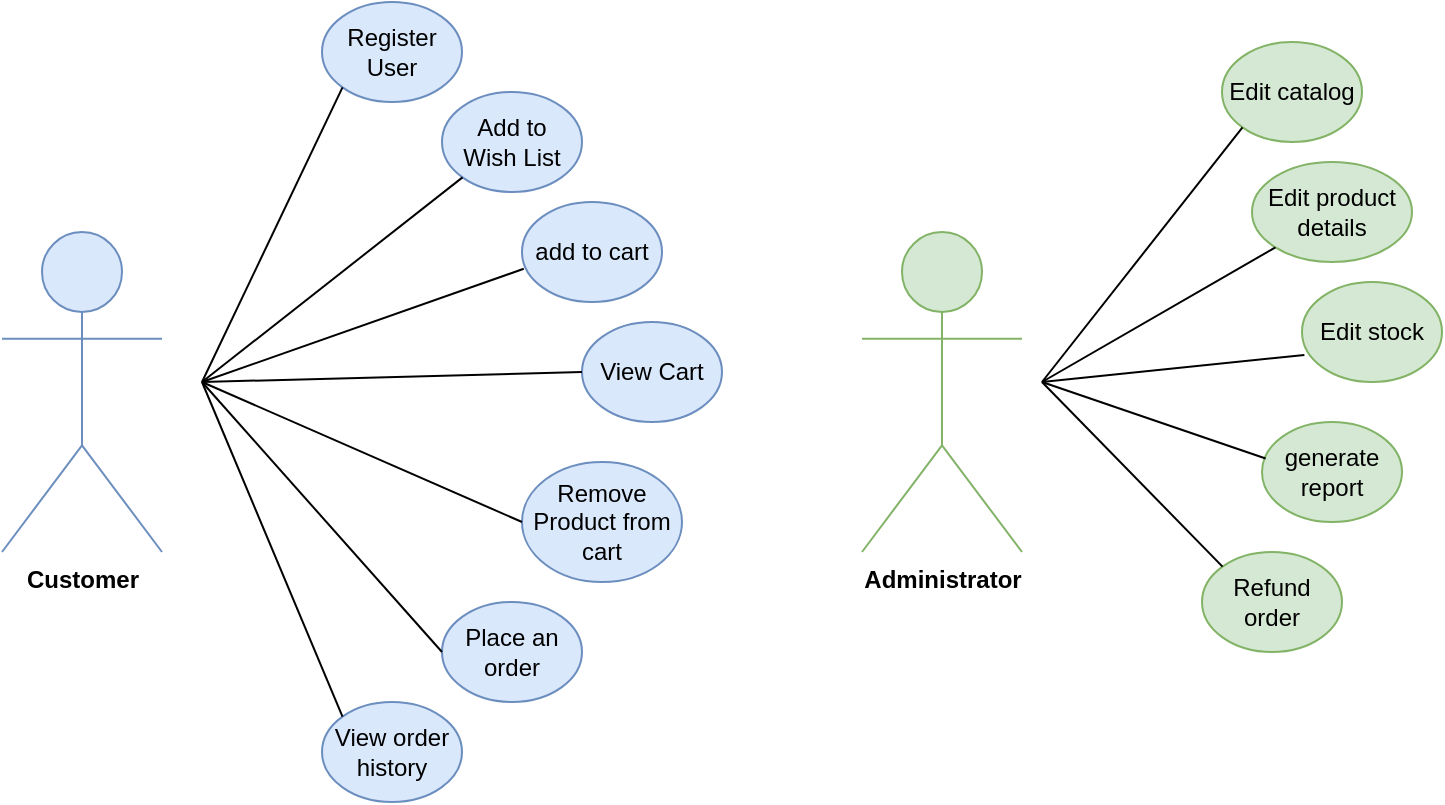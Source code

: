 <mxfile version="17.4.5" type="device"><diagram id="xre6K9ncD8IwJHkjw9ea" name="Page-1"><mxGraphModel dx="940" dy="429" grid="1" gridSize="10" guides="1" tooltips="1" connect="1" arrows="1" fold="1" page="1" pageScale="1" pageWidth="827" pageHeight="1169" math="0" shadow="0"><root><mxCell id="0"/><mxCell id="1" parent="0"/><mxCell id="bNsXsjOBHnG_FIi7Y21Z-1" value="Customer" style="shape=umlActor;verticalLabelPosition=bottom;verticalAlign=top;outlineConnect=0;fontStyle=1;fontFamily=Helvetica;html=1;fillColor=#dae8fc;strokeColor=#6c8ebf;" parent="1" vertex="1"><mxGeometry x="300" y="315" width="80" height="160" as="geometry"/></mxCell><mxCell id="bNsXsjOBHnG_FIi7Y21Z-3" value="Add to&lt;br&gt;Wish List" style="ellipse;whiteSpace=wrap;html=1;fillColor=#dae8fc;strokeColor=#6c8ebf;" parent="1" vertex="1"><mxGeometry x="520" y="245" width="70" height="50" as="geometry"/></mxCell><mxCell id="bNsXsjOBHnG_FIi7Y21Z-5" value="Register User" style="ellipse;whiteSpace=wrap;html=1;fillColor=#dae8fc;strokeColor=#6c8ebf;" parent="1" vertex="1"><mxGeometry x="460" y="200" width="70" height="50" as="geometry"/></mxCell><mxCell id="bNsXsjOBHnG_FIi7Y21Z-9" value="Place an order" style="ellipse;whiteSpace=wrap;html=1;fillColor=#dae8fc;strokeColor=#6c8ebf;" parent="1" vertex="1"><mxGeometry x="520" y="500" width="70" height="50" as="geometry"/></mxCell><mxCell id="bNsXsjOBHnG_FIi7Y21Z-11" value="Remove Product from cart" style="ellipse;whiteSpace=wrap;html=1;fillColor=#dae8fc;strokeColor=#6c8ebf;" parent="1" vertex="1"><mxGeometry x="560" y="430" width="80" height="60" as="geometry"/></mxCell><mxCell id="bNsXsjOBHnG_FIi7Y21Z-13" value="View Cart" style="ellipse;whiteSpace=wrap;html=1;fillColor=#dae8fc;strokeColor=#6c8ebf;" parent="1" vertex="1"><mxGeometry x="590" y="360" width="70" height="50" as="geometry"/></mxCell><mxCell id="bNsXsjOBHnG_FIi7Y21Z-14" value="Administrator" style="shape=umlActor;verticalLabelPosition=bottom;verticalAlign=top;outlineConnect=0;fontStyle=1;fontFamily=Helvetica;html=1;fillColor=#d5e8d4;strokeColor=#82b366;" parent="1" vertex="1"><mxGeometry x="730" y="315" width="80" height="160" as="geometry"/></mxCell><mxCell id="bNsXsjOBHnG_FIi7Y21Z-16" value="Edit product details" style="ellipse;whiteSpace=wrap;html=1;fillColor=#d5e8d4;strokeColor=#82b366;" parent="1" vertex="1"><mxGeometry x="925" y="280" width="80" height="50" as="geometry"/></mxCell><mxCell id="bNsXsjOBHnG_FIi7Y21Z-18" value="Edit stock" style="ellipse;whiteSpace=wrap;html=1;fillColor=#d5e8d4;strokeColor=#82b366;" parent="1" vertex="1"><mxGeometry x="950" y="340" width="70" height="50" as="geometry"/></mxCell><mxCell id="bNsXsjOBHnG_FIi7Y21Z-20" value="generate report" style="ellipse;whiteSpace=wrap;html=1;fillColor=#d5e8d4;strokeColor=#82b366;" parent="1" vertex="1"><mxGeometry x="930" y="410" width="70" height="50" as="geometry"/></mxCell><mxCell id="bNsXsjOBHnG_FIi7Y21Z-22" value="Refund order" style="ellipse;whiteSpace=wrap;html=1;fillColor=#d5e8d4;strokeColor=#82b366;" parent="1" vertex="1"><mxGeometry x="900" y="475" width="70" height="50" as="geometry"/></mxCell><mxCell id="bNsXsjOBHnG_FIi7Y21Z-24" value="Edit catalog" style="ellipse;whiteSpace=wrap;html=1;fillColor=#d5e8d4;strokeColor=#82b366;" parent="1" vertex="1"><mxGeometry x="910" y="220" width="70" height="50" as="geometry"/></mxCell><mxCell id="bNsXsjOBHnG_FIi7Y21Z-26" value="View order history" style="ellipse;whiteSpace=wrap;html=1;fillColor=#dae8fc;strokeColor=#6c8ebf;" parent="1" vertex="1"><mxGeometry x="460" y="550" width="70" height="50" as="geometry"/></mxCell><mxCell id="6RZeG0EbW3L-3hoLEIWn-4" value="" style="endArrow=none;html=1;rounded=0;entryX=0;entryY=1;entryDx=0;entryDy=0;" parent="1" target="bNsXsjOBHnG_FIi7Y21Z-3" edge="1"><mxGeometry width="50" height="50" relative="1" as="geometry"><mxPoint x="400" y="390" as="sourcePoint"/><mxPoint x="490.001" y="269.998" as="targetPoint"/></mxGeometry></mxCell><mxCell id="6RZeG0EbW3L-3hoLEIWn-5" value="" style="endArrow=none;html=1;rounded=0;entryX=0;entryY=1;entryDx=0;entryDy=0;" parent="1" target="bNsXsjOBHnG_FIi7Y21Z-5" edge="1"><mxGeometry width="50" height="50" relative="1" as="geometry"><mxPoint x="400" y="390" as="sourcePoint"/><mxPoint x="500.001" y="349.998" as="targetPoint"/></mxGeometry></mxCell><mxCell id="6RZeG0EbW3L-3hoLEIWn-7" value="" style="endArrow=none;html=1;rounded=0;entryX=0;entryY=0.5;entryDx=0;entryDy=0;" parent="1" target="bNsXsjOBHnG_FIi7Y21Z-9" edge="1"><mxGeometry width="50" height="50" relative="1" as="geometry"><mxPoint x="400" y="390" as="sourcePoint"/><mxPoint x="500.001" y="474.998" as="targetPoint"/></mxGeometry></mxCell><mxCell id="6RZeG0EbW3L-3hoLEIWn-8" value="" style="endArrow=none;html=1;rounded=0;entryX=0;entryY=0.5;entryDx=0;entryDy=0;" parent="1" target="bNsXsjOBHnG_FIi7Y21Z-11" edge="1"><mxGeometry width="50" height="50" relative="1" as="geometry"><mxPoint x="400" y="390" as="sourcePoint"/><mxPoint x="500" y="485" as="targetPoint"/></mxGeometry></mxCell><mxCell id="6RZeG0EbW3L-3hoLEIWn-9" value="" style="endArrow=none;html=1;rounded=0;entryX=0;entryY=0;entryDx=0;entryDy=0;" parent="1" target="bNsXsjOBHnG_FIi7Y21Z-26" edge="1"><mxGeometry width="50" height="50" relative="1" as="geometry"><mxPoint x="400" y="390" as="sourcePoint"/><mxPoint x="490" y="555" as="targetPoint"/></mxGeometry></mxCell><mxCell id="6RZeG0EbW3L-3hoLEIWn-10" value="" style="endArrow=none;html=1;rounded=0;entryX=0;entryY=0;entryDx=0;entryDy=0;" parent="1" target="bNsXsjOBHnG_FIi7Y21Z-22" edge="1"><mxGeometry width="50" height="50" relative="1" as="geometry"><mxPoint x="820" y="390" as="sourcePoint"/><mxPoint x="927" y="485" as="targetPoint"/></mxGeometry></mxCell><mxCell id="6RZeG0EbW3L-3hoLEIWn-11" value="" style="endArrow=none;html=1;rounded=0;entryX=0.026;entryY=0.365;entryDx=0;entryDy=0;entryPerimeter=0;" parent="1" edge="1" target="bNsXsjOBHnG_FIi7Y21Z-20"><mxGeometry width="50" height="50" relative="1" as="geometry"><mxPoint x="820" y="390" as="sourcePoint"/><mxPoint x="920" y="407.5" as="targetPoint"/></mxGeometry></mxCell><mxCell id="6RZeG0EbW3L-3hoLEIWn-12" value="" style="endArrow=none;html=1;rounded=0;entryX=0.017;entryY=0.73;entryDx=0;entryDy=0;entryPerimeter=0;" parent="1" target="bNsXsjOBHnG_FIi7Y21Z-18" edge="1"><mxGeometry width="50" height="50" relative="1" as="geometry"><mxPoint x="820" y="390" as="sourcePoint"/><mxPoint x="910" y="350" as="targetPoint"/></mxGeometry></mxCell><mxCell id="6RZeG0EbW3L-3hoLEIWn-13" value="" style="endArrow=none;html=1;rounded=0;entryX=0;entryY=1;entryDx=0;entryDy=0;" parent="1" target="bNsXsjOBHnG_FIi7Y21Z-16" edge="1"><mxGeometry width="50" height="50" relative="1" as="geometry"><mxPoint x="820" y="390" as="sourcePoint"/><mxPoint x="900" y="287.5" as="targetPoint"/></mxGeometry></mxCell><mxCell id="6RZeG0EbW3L-3hoLEIWn-14" value="" style="endArrow=none;html=1;rounded=0;entryX=0;entryY=1;entryDx=0;entryDy=0;" parent="1" target="bNsXsjOBHnG_FIi7Y21Z-24" edge="1"><mxGeometry width="50" height="50" relative="1" as="geometry"><mxPoint x="820" y="390" as="sourcePoint"/><mxPoint x="880" y="232.5" as="targetPoint"/></mxGeometry></mxCell><mxCell id="WHJupLk8GVQA8GOKZM99-2" value="" style="endArrow=none;html=1;rounded=0;entryX=0.013;entryY=0.668;entryDx=0;entryDy=0;entryPerimeter=0;" edge="1" parent="1" target="WHJupLk8GVQA8GOKZM99-1"><mxGeometry width="50" height="50" relative="1" as="geometry"><mxPoint x="400" y="390" as="sourcePoint"/><mxPoint x="520.251" y="297.678" as="targetPoint"/></mxGeometry></mxCell><mxCell id="WHJupLk8GVQA8GOKZM99-1" value="add to cart" style="ellipse;whiteSpace=wrap;html=1;fillColor=#dae8fc;strokeColor=#6c8ebf;" vertex="1" parent="1"><mxGeometry x="560" y="300" width="70" height="50" as="geometry"/></mxCell><mxCell id="WHJupLk8GVQA8GOKZM99-4" value="" style="endArrow=none;html=1;rounded=0;entryX=0;entryY=0.5;entryDx=0;entryDy=0;" edge="1" parent="1" target="bNsXsjOBHnG_FIi7Y21Z-13"><mxGeometry width="50" height="50" relative="1" as="geometry"><mxPoint x="400" y="390" as="sourcePoint"/><mxPoint x="570.91" y="343.4" as="targetPoint"/></mxGeometry></mxCell></root></mxGraphModel></diagram></mxfile>